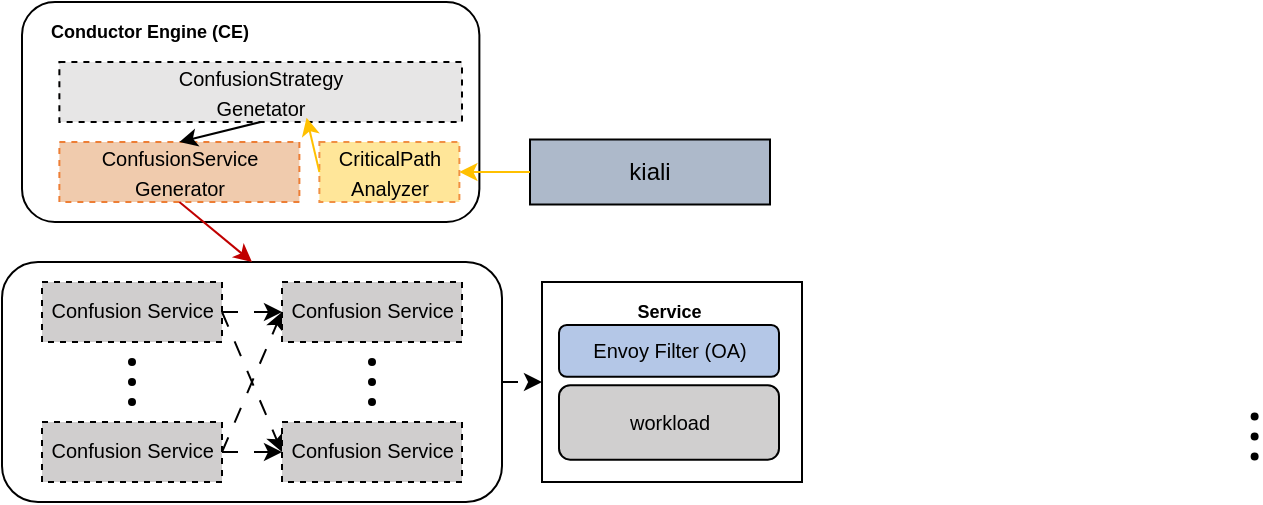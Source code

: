 <mxfile version="26.2.9">
  <diagram name="第 1 页" id="qtbnUa6J9ApBmLn-pT76">
    <mxGraphModel dx="870" dy="468" grid="1" gridSize="10" guides="1" tooltips="1" connect="1" arrows="1" fold="1" page="1" pageScale="1" pageWidth="827" pageHeight="1169" math="0" shadow="0">
      <root>
        <mxCell id="0" />
        <mxCell id="1" parent="0" />
        <mxCell id="pQrbv8YPV8smXKK3u01n-1" value="kiali" style="rounded=0;whiteSpace=wrap;html=1;fillColor=light-dark(#adb9ca, #ededed);" vertex="1" parent="1">
          <mxGeometry x="354" y="118.75" width="120" height="32.5" as="geometry" />
        </mxCell>
        <mxCell id="pQrbv8YPV8smXKK3u01n-21" value="" style="endArrow=classic;html=1;rounded=0;exitX=1;exitY=0.5;exitDx=0;exitDy=0;entryX=0;entryY=0.5;entryDx=0;entryDy=0;dashed=1;dashPattern=8 8;" edge="1" parent="1" source="qt35eCXLMZ2NVoNJmHUJ-14" target="pQrbv8YPV8smXKK3u01n-60">
          <mxGeometry width="50" height="50" relative="1" as="geometry">
            <mxPoint x="200" y="315" as="sourcePoint" />
            <mxPoint x="450" y="360" as="targetPoint" />
          </mxGeometry>
        </mxCell>
        <mxCell id="pQrbv8YPV8smXKK3u01n-73" value="&lt;b&gt;&lt;span style=&quot;font-size: 9px;&quot;&gt;&amp;nbsp; &amp;nbsp; &amp;nbsp;Conductor Engine&amp;nbsp;&lt;/span&gt;&lt;span style=&quot;color: light-dark(rgb(0, 0, 0), rgb(255, 255, 255)); font-size: 9px; background-color: transparent;&quot;&gt;(CE)&lt;/span&gt;&lt;/b&gt;" style="rounded=1;whiteSpace=wrap;html=1;align=left;verticalAlign=top;" vertex="1" parent="1">
          <mxGeometry x="100" y="50" width="228.69" height="110" as="geometry" />
        </mxCell>
        <mxCell id="pQrbv8YPV8smXKK3u01n-37" value="&lt;font style=&quot;font-size: 10px;&quot;&gt;CriticalPath&lt;/font&gt;&lt;div&gt;&lt;font style=&quot;font-size: 10px;&quot;&gt;Analyzer&lt;/font&gt;&lt;/div&gt;" style="rounded=0;whiteSpace=wrap;html=1;fillColor=light-dark(#ffe699, #ededed);dashed=1;strokeColor=light-dark(#f09044, #ededed);" vertex="1" parent="1">
          <mxGeometry x="248.69" y="120" width="70" height="30" as="geometry" />
        </mxCell>
        <mxCell id="pQrbv8YPV8smXKK3u01n-38" value="&lt;span style=&quot;text-align: left;&quot;&gt;&lt;font style=&quot;font-size: 10px;&quot;&gt;ConfusionService Generator&lt;/font&gt;&lt;/span&gt;" style="rounded=0;whiteSpace=wrap;html=1;fillColor=light-dark(#f0cbad, #ededed);strokeColor=light-dark(#ed7e35, #ededed);dashed=1;" vertex="1" parent="1">
          <mxGeometry x="118.69" y="120" width="120" height="30" as="geometry" />
        </mxCell>
        <mxCell id="pQrbv8YPV8smXKK3u01n-39" value="&lt;font style=&quot;font-size: 10px;&quot;&gt;&lt;span style=&quot;text-align: left;&quot;&gt;ConfusionS&lt;/span&gt;trategy&lt;/font&gt;&lt;div&gt;&lt;font style=&quot;font-size: 10px;&quot;&gt;Genetator&lt;/font&gt;&lt;/div&gt;" style="rounded=0;whiteSpace=wrap;html=1;fillColor=light-dark(#e7e6e6, #ededed);strokeColor=light-dark(#000000,#000000);dashed=1;" vertex="1" parent="1">
          <mxGeometry x="118.69" y="80" width="201.31" height="30" as="geometry" />
        </mxCell>
        <mxCell id="pQrbv8YPV8smXKK3u01n-40" value="" style="endArrow=classic;html=1;rounded=0;exitX=0;exitY=0.5;exitDx=0;exitDy=0;entryX=0.614;entryY=0.928;entryDx=0;entryDy=0;strokeColor=light-dark(#ffc000, #ededed);entryPerimeter=0;" edge="1" parent="1" source="pQrbv8YPV8smXKK3u01n-37" target="pQrbv8YPV8smXKK3u01n-39">
          <mxGeometry width="50" height="50" relative="1" as="geometry">
            <mxPoint x="158.69" y="300" as="sourcePoint" />
            <mxPoint x="208.69" y="250" as="targetPoint" />
            <Array as="points" />
          </mxGeometry>
        </mxCell>
        <mxCell id="pQrbv8YPV8smXKK3u01n-42" value="" style="curved=1;endArrow=classic;html=1;rounded=0;exitX=0.5;exitY=1;exitDx=0;exitDy=0;entryX=0.5;entryY=0;entryDx=0;entryDy=0;strokeColor=light-dark(#000000,#000000);" edge="1" parent="1" source="pQrbv8YPV8smXKK3u01n-39" target="pQrbv8YPV8smXKK3u01n-38">
          <mxGeometry width="50" height="50" relative="1" as="geometry">
            <mxPoint x="-31.31" y="180" as="sourcePoint" />
            <mxPoint x="18.69" y="130" as="targetPoint" />
            <Array as="points" />
          </mxGeometry>
        </mxCell>
        <mxCell id="pQrbv8YPV8smXKK3u01n-2" value="" style="endArrow=classic;html=1;rounded=0;exitX=0;exitY=0.5;exitDx=0;exitDy=0;entryX=1;entryY=0.5;entryDx=0;entryDy=0;fillColor=#fff2cc;strokeColor=light-dark(#ffc000, #6d5100);" edge="1" parent="1" source="pQrbv8YPV8smXKK3u01n-1" target="pQrbv8YPV8smXKK3u01n-37">
          <mxGeometry width="50" height="50" relative="1" as="geometry">
            <mxPoint x="400" y="190" as="sourcePoint" />
            <mxPoint x="450" y="140" as="targetPoint" />
            <Array as="points" />
          </mxGeometry>
        </mxCell>
        <mxCell id="qt35eCXLMZ2NVoNJmHUJ-14" value="" style="rounded=1;whiteSpace=wrap;html=1;container=0;" parent="1" vertex="1">
          <mxGeometry x="90" y="180" width="250" height="120" as="geometry" />
        </mxCell>
        <mxCell id="qt35eCXLMZ2NVoNJmHUJ-8" value="&lt;font style=&quot;font-size: 10px;&quot;&gt;&amp;nbsp;Confusion Service&lt;/font&gt;" style="rounded=0;whiteSpace=wrap;html=1;verticalAlign=top;align=left;fillColor=light-dark(#d0cece, #ededed);dashed=1;container=0;" parent="1" vertex="1">
          <mxGeometry x="110" y="190" width="90" height="30" as="geometry" />
        </mxCell>
        <mxCell id="pQrbv8YPV8smXKK3u01n-7" value="" style="endArrow=classic;html=1;rounded=0;exitX=1;exitY=0.5;exitDx=0;exitDy=0;entryX=0;entryY=0.5;entryDx=0;entryDy=0;dashed=1;dashPattern=8 8;" edge="1" parent="1" source="qt35eCXLMZ2NVoNJmHUJ-8" target="pQrbv8YPV8smXKK3u01n-109">
          <mxGeometry width="50" height="50" relative="1" as="geometry">
            <mxPoint x="410" y="160" as="sourcePoint" />
            <mxPoint x="240" y="205" as="targetPoint" />
          </mxGeometry>
        </mxCell>
        <mxCell id="pQrbv8YPV8smXKK3u01n-9" value="" style="endArrow=classic;html=1;rounded=0;exitX=1;exitY=0.5;exitDx=0;exitDy=0;entryX=0;entryY=0.5;entryDx=0;entryDy=0;dashed=1;dashPattern=8 8;" edge="1" parent="1" source="pQrbv8YPV8smXKK3u01n-106" target="pQrbv8YPV8smXKK3u01n-109">
          <mxGeometry width="50" height="50" relative="1" as="geometry">
            <mxPoint x="200" y="275" as="sourcePoint" />
            <mxPoint x="240" y="205" as="targetPoint" />
          </mxGeometry>
        </mxCell>
        <mxCell id="pQrbv8YPV8smXKK3u01n-26" value="" style="endArrow=classic;html=1;rounded=0;exitX=1;exitY=0.5;exitDx=0;exitDy=0;entryX=0;entryY=0.5;entryDx=0;entryDy=0;dashed=1;dashPattern=8 8;" edge="1" parent="1" source="qt35eCXLMZ2NVoNJmHUJ-8" target="pQrbv8YPV8smXKK3u01n-110">
          <mxGeometry width="50" height="50" relative="1" as="geometry">
            <mxPoint x="210" y="225" as="sourcePoint" />
            <mxPoint x="240" y="275" as="targetPoint" />
          </mxGeometry>
        </mxCell>
        <mxCell id="pQrbv8YPV8smXKK3u01n-100" value="" style="endArrow=classic;html=1;rounded=0;exitX=1;exitY=0.5;exitDx=0;exitDy=0;entryX=0;entryY=0.5;entryDx=0;entryDy=0;dashed=1;dashPattern=8 8;" edge="1" parent="1" source="pQrbv8YPV8smXKK3u01n-106" target="pQrbv8YPV8smXKK3u01n-110">
          <mxGeometry width="50" height="50" relative="1" as="geometry">
            <mxPoint x="200" y="275" as="sourcePoint" />
            <mxPoint x="240" y="275" as="targetPoint" />
          </mxGeometry>
        </mxCell>
        <mxCell id="pQrbv8YPV8smXKK3u01n-106" value="&lt;font style=&quot;font-size: 10px;&quot;&gt;&amp;nbsp;Confusion Service&lt;/font&gt;" style="rounded=0;whiteSpace=wrap;html=1;verticalAlign=top;align=left;fillColor=light-dark(#d0cece, #ededed);dashed=1;container=0;" vertex="1" parent="1">
          <mxGeometry x="110" y="260" width="90" height="30" as="geometry" />
        </mxCell>
        <mxCell id="pQrbv8YPV8smXKK3u01n-109" value="&lt;font style=&quot;font-size: 10px;&quot;&gt;&amp;nbsp;Confusion Service&lt;/font&gt;" style="rounded=0;whiteSpace=wrap;html=1;verticalAlign=top;align=left;fillColor=light-dark(#d0cece, #ededed);dashed=1;container=0;" vertex="1" parent="1">
          <mxGeometry x="230" y="190" width="90" height="30" as="geometry" />
        </mxCell>
        <mxCell id="pQrbv8YPV8smXKK3u01n-110" value="&lt;font style=&quot;font-size: 10px;&quot;&gt;&amp;nbsp;Confusion Service&lt;/font&gt;" style="rounded=0;whiteSpace=wrap;html=1;verticalAlign=top;align=left;fillColor=light-dark(#d0cece, #ededed);dashed=1;container=0;" vertex="1" parent="1">
          <mxGeometry x="230" y="260" width="90" height="30" as="geometry" />
        </mxCell>
        <mxCell id="pQrbv8YPV8smXKK3u01n-93" value="" style="ellipse;whiteSpace=wrap;html=1;aspect=fixed;fillColor=light-dark(#000000,#000000);strokeColor=light-dark(#ffffff, #ededed);container=0;" vertex="1" parent="1">
          <mxGeometry x="152.5" y="247.5" width="5" height="5" as="geometry" />
        </mxCell>
        <mxCell id="pQrbv8YPV8smXKK3u01n-94" value="" style="ellipse;whiteSpace=wrap;html=1;aspect=fixed;fillColor=light-dark(#000000,#000000);strokeColor=light-dark(#ffffff, #ededed);container=0;" vertex="1" parent="1">
          <mxGeometry x="152.5" y="237.5" width="5" height="5" as="geometry" />
        </mxCell>
        <mxCell id="pQrbv8YPV8smXKK3u01n-95" value="" style="ellipse;whiteSpace=wrap;html=1;aspect=fixed;fillColor=light-dark(#000000,#000000);strokeColor=light-dark(#ffffff, #ededed);container=0;" vertex="1" parent="1">
          <mxGeometry x="152.5" y="227.5" width="5" height="5" as="geometry" />
        </mxCell>
        <mxCell id="pQrbv8YPV8smXKK3u01n-97" value="" style="ellipse;whiteSpace=wrap;html=1;aspect=fixed;fillColor=light-dark(#000000,#000000);strokeColor=light-dark(#ffffff, #ededed);container=0;" vertex="1" parent="1">
          <mxGeometry x="272.5" y="247.5" width="5" height="5" as="geometry" />
        </mxCell>
        <mxCell id="pQrbv8YPV8smXKK3u01n-98" value="" style="ellipse;whiteSpace=wrap;html=1;aspect=fixed;fillColor=light-dark(#000000,#000000);strokeColor=light-dark(#ffffff, #ededed);container=0;" vertex="1" parent="1">
          <mxGeometry x="272.5" y="237.5" width="5" height="5" as="geometry" />
        </mxCell>
        <mxCell id="pQrbv8YPV8smXKK3u01n-99" value="" style="ellipse;whiteSpace=wrap;html=1;aspect=fixed;fillColor=light-dark(#000000,#000000);strokeColor=light-dark(#ffffff, #ededed);container=0;" vertex="1" parent="1">
          <mxGeometry x="272.5" y="227.5" width="5" height="5" as="geometry" />
        </mxCell>
        <mxCell id="qt35eCXLMZ2NVoNJmHUJ-15" value="" style="endArrow=classic;html=1;rounded=0;exitX=0.5;exitY=1;exitDx=0;exitDy=0;entryX=0.5;entryY=0;entryDx=0;entryDy=0;strokeColor=light-dark(#c00000, #ededed);" parent="1" source="pQrbv8YPV8smXKK3u01n-38" target="qt35eCXLMZ2NVoNJmHUJ-14" edge="1">
          <mxGeometry width="50" height="50" relative="1" as="geometry">
            <mxPoint x="370" y="310" as="sourcePoint" />
            <mxPoint x="420" y="260" as="targetPoint" />
            <Array as="points" />
          </mxGeometry>
        </mxCell>
        <mxCell id="pQrbv8YPV8smXKK3u01n-80" value="" style="group" vertex="1" connectable="0" parent="1">
          <mxGeometry x="713.81" y="244.71" width="5" height="42.5" as="geometry" />
        </mxCell>
        <mxCell id="pQrbv8YPV8smXKK3u01n-91" value="" style="group" vertex="1" connectable="0" parent="pQrbv8YPV8smXKK3u01n-80">
          <mxGeometry y="10" width="5" height="25" as="geometry" />
        </mxCell>
        <mxCell id="pQrbv8YPV8smXKK3u01n-74" value="" style="ellipse;whiteSpace=wrap;html=1;aspect=fixed;fillColor=light-dark(#000000,#000000);strokeColor=light-dark(#ffffff, #ededed);" vertex="1" parent="pQrbv8YPV8smXKK3u01n-91">
          <mxGeometry y="20" width="5" height="5" as="geometry" />
        </mxCell>
        <mxCell id="pQrbv8YPV8smXKK3u01n-75" value="" style="ellipse;whiteSpace=wrap;html=1;aspect=fixed;fillColor=light-dark(#000000,#000000);strokeColor=light-dark(#ffffff, #ededed);" vertex="1" parent="pQrbv8YPV8smXKK3u01n-91">
          <mxGeometry y="10" width="5" height="5" as="geometry" />
        </mxCell>
        <mxCell id="pQrbv8YPV8smXKK3u01n-76" value="" style="ellipse;whiteSpace=wrap;html=1;aspect=fixed;fillColor=light-dark(#000000,#000000);strokeColor=light-dark(#ffffff, #ededed);" vertex="1" parent="pQrbv8YPV8smXKK3u01n-91">
          <mxGeometry width="5" height="5" as="geometry" />
        </mxCell>
        <mxCell id="pQrbv8YPV8smXKK3u01n-112" value="" style="group" vertex="1" connectable="0" parent="1">
          <mxGeometry x="360" y="190" width="130" height="100" as="geometry" />
        </mxCell>
        <mxCell id="pQrbv8YPV8smXKK3u01n-60" value="&lt;b&gt;&lt;font style=&quot;font-size: 9px;&quot;&gt;Service&amp;nbsp;&lt;/font&gt;&lt;/b&gt;" style="rounded=0;whiteSpace=wrap;html=1;align=center;verticalAlign=top;container=0;" vertex="1" parent="pQrbv8YPV8smXKK3u01n-112">
          <mxGeometry width="130" height="100" as="geometry" />
        </mxCell>
        <mxCell id="pQrbv8YPV8smXKK3u01n-61" value="&lt;font style=&quot;font-size: 10px;&quot;&gt;Envoy&amp;nbsp;&lt;/font&gt;&lt;span style=&quot;font-size: 10px; background-color: transparent; color: light-dark(rgb(0, 0, 0), rgb(255, 255, 255));&quot;&gt;Filter&amp;nbsp;&lt;/span&gt;&lt;span style=&quot;font-size: 10px; background-color: transparent; color: light-dark(rgb(0, 0, 0), rgb(255, 255, 255));&quot;&gt;(OA)&lt;/span&gt;" style="rounded=1;whiteSpace=wrap;html=1;fillColor=light-dark(#b4c7e7, #ededed);container=0;" vertex="1" parent="pQrbv8YPV8smXKK3u01n-112">
          <mxGeometry x="8.5" y="21.47" width="110" height="25.88" as="geometry" />
        </mxCell>
        <mxCell id="pQrbv8YPV8smXKK3u01n-62" value="&lt;font style=&quot;font-size: 10px;&quot;&gt;workload&lt;/font&gt;" style="rounded=1;whiteSpace=wrap;html=1;fillColor=#D0CFCF;container=0;" vertex="1" parent="pQrbv8YPV8smXKK3u01n-112">
          <mxGeometry x="8.5" y="51.62" width="110" height="37.2" as="geometry" />
        </mxCell>
      </root>
    </mxGraphModel>
  </diagram>
</mxfile>
